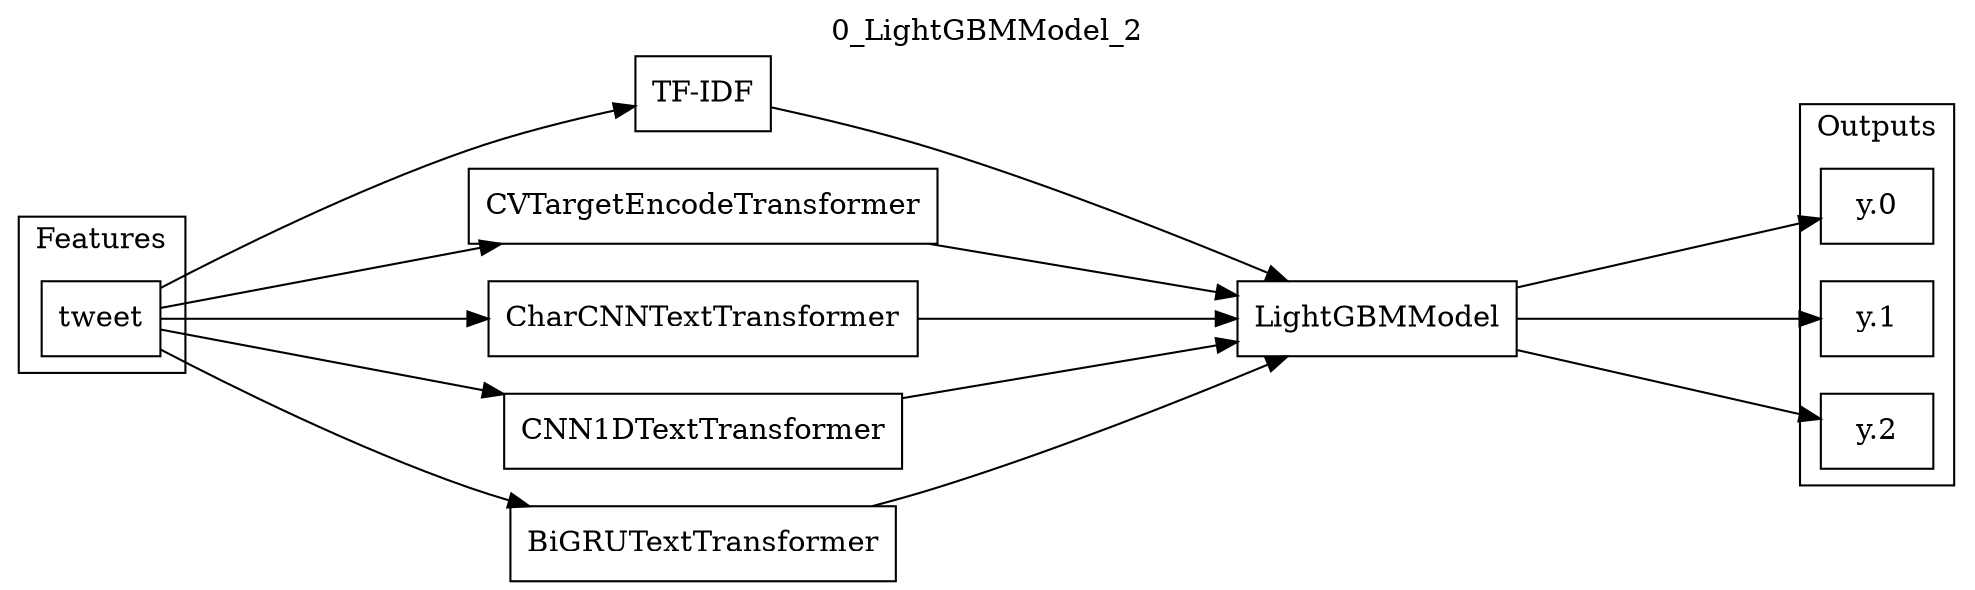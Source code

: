 digraph {
  graph[ranksep="2"]
  rankdir="LR";
  labelloc="t";
  label="0_LightGBMModel_2";
    subgraph cluster_feature {
        label="Features";
        node_0 [shape=box, label="tweet"];
    }
    node_4 [shape=box, label="TF-IDF"];
    node_5 [shape=box, label="CVTargetEncodeTransformer"];
    node_6 [shape=box, label="CharCNNTextTransformer"];
    node_7 [shape=box, label="CNN1DTextTransformer"];
    node_8 [shape=box, label="BiGRUTextTransformer"];
    node_9 [shape=box, label="LightGBMModel"];
    node_0 -> node_4;
    node_0 -> node_5;
    node_0 -> node_6;
    node_0 -> node_7;
    node_0 -> node_8;
    node_7 -> node_9;
    node_4 -> node_9;
    node_5 -> node_9;
    node_8 -> node_9;
    node_6 -> node_9;
    node_9 -> node_1;
    node_9 -> node_2;
    node_9 -> node_3;
    subgraph cluster_output {
        label="Outputs";
        node_1 [shape=box, label="y.0"];
        node_2 [shape=box, label="y.1"];
        node_3 [shape=box, label="y.2"];
    }
}
